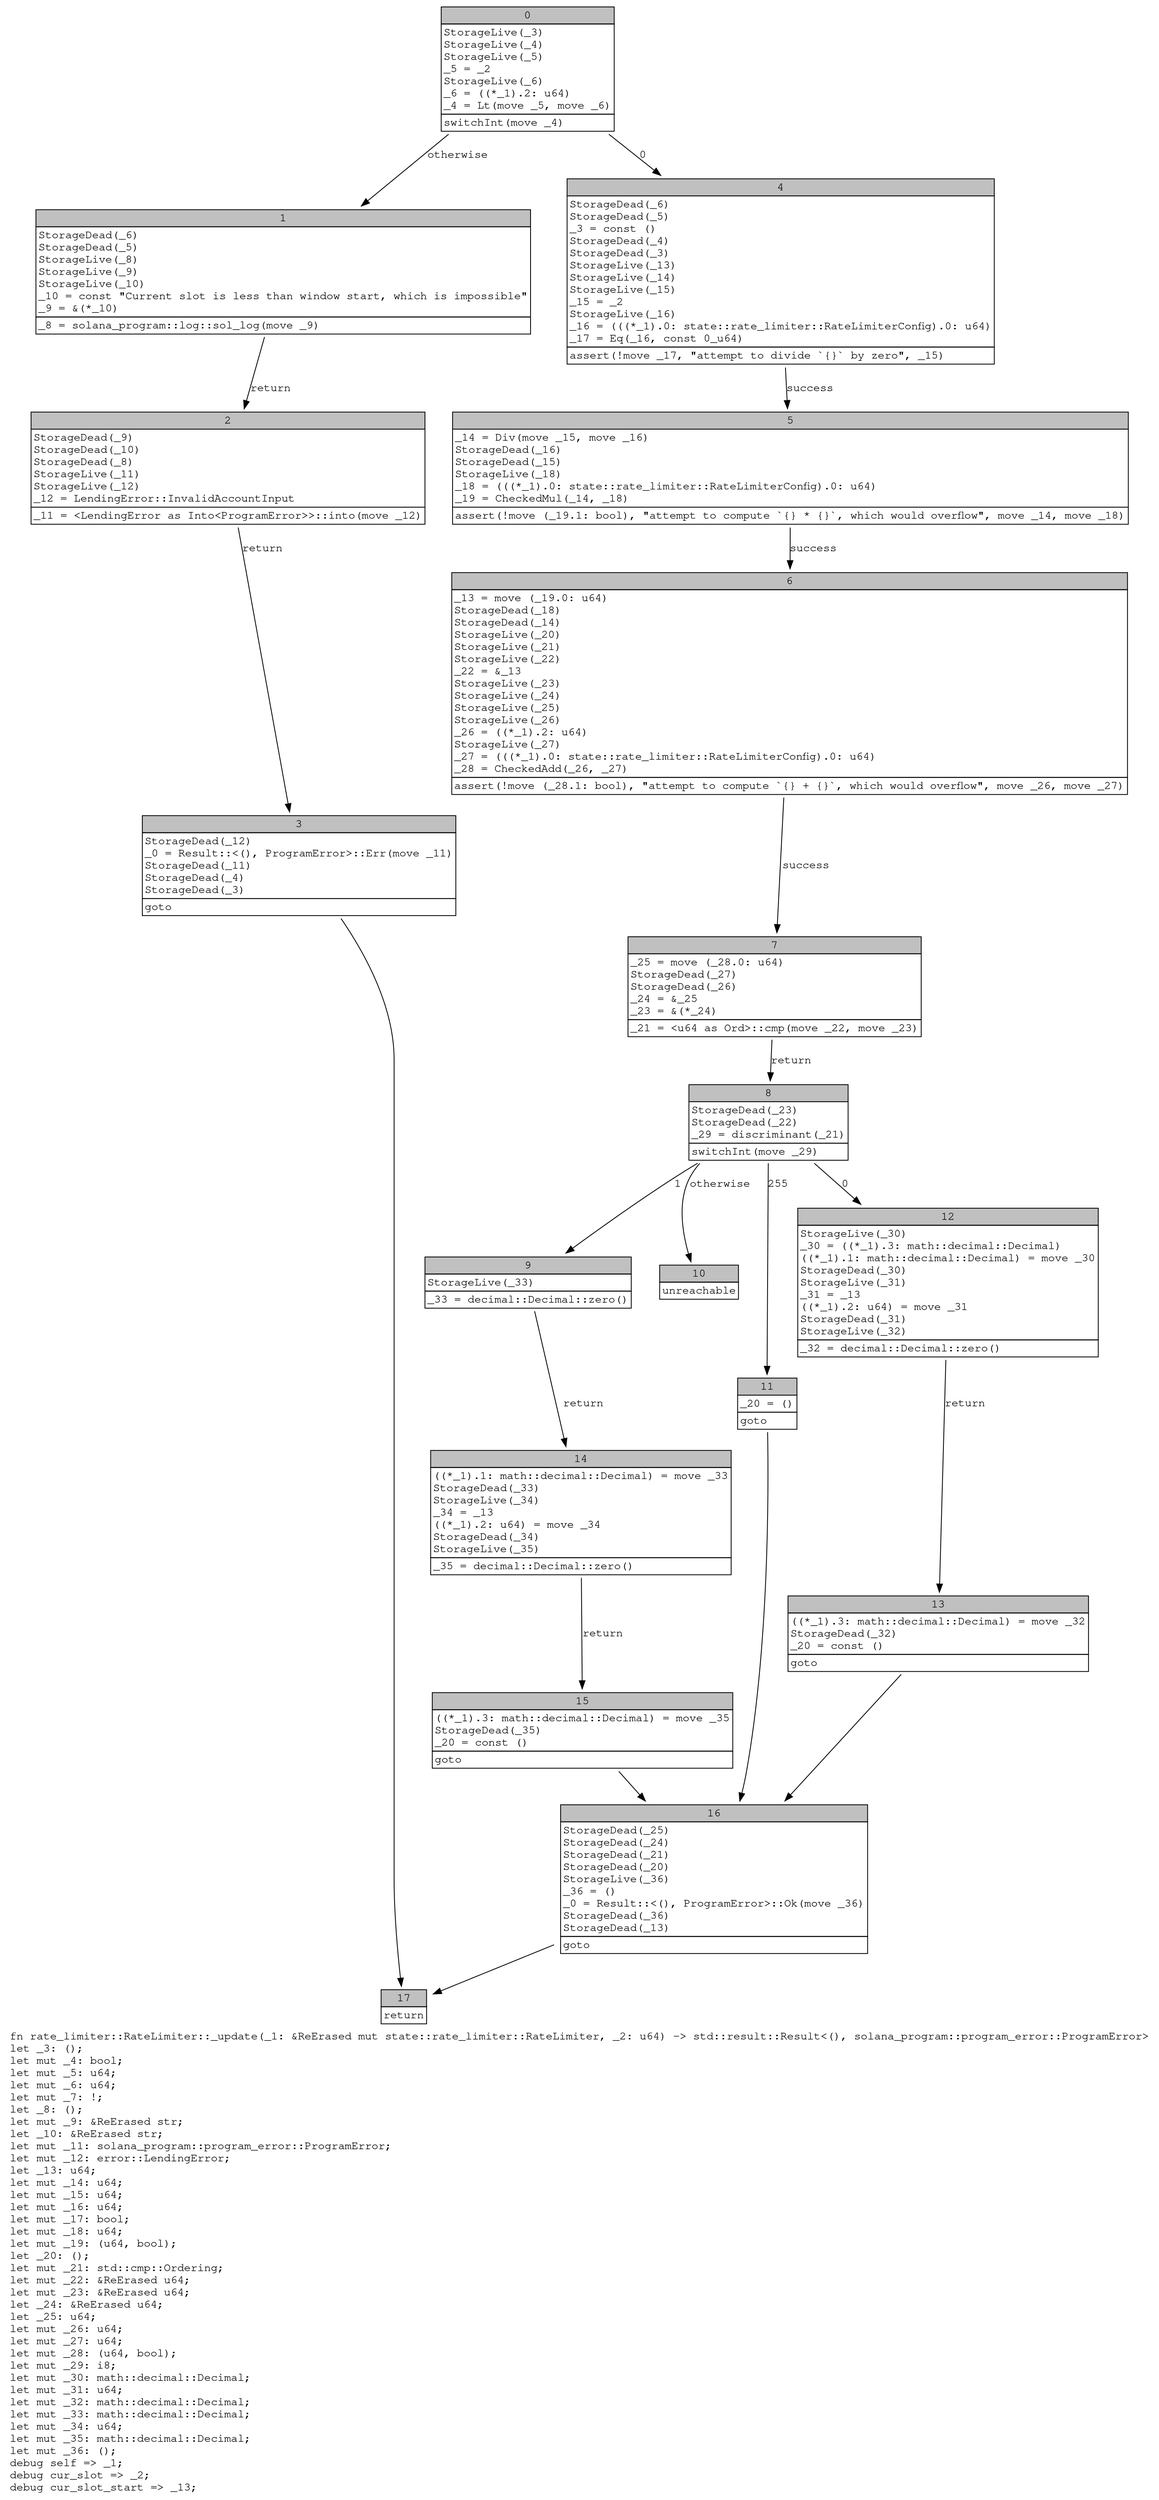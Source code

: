 digraph Mir_0_391 {
    graph [fontname="Courier, monospace"];
    node [fontname="Courier, monospace"];
    edge [fontname="Courier, monospace"];
    label=<fn rate_limiter::RateLimiter::_update(_1: &amp;ReErased mut state::rate_limiter::RateLimiter, _2: u64) -&gt; std::result::Result&lt;(), solana_program::program_error::ProgramError&gt;<br align="left"/>let _3: ();<br align="left"/>let mut _4: bool;<br align="left"/>let mut _5: u64;<br align="left"/>let mut _6: u64;<br align="left"/>let mut _7: !;<br align="left"/>let _8: ();<br align="left"/>let mut _9: &amp;ReErased str;<br align="left"/>let _10: &amp;ReErased str;<br align="left"/>let mut _11: solana_program::program_error::ProgramError;<br align="left"/>let mut _12: error::LendingError;<br align="left"/>let _13: u64;<br align="left"/>let mut _14: u64;<br align="left"/>let mut _15: u64;<br align="left"/>let mut _16: u64;<br align="left"/>let mut _17: bool;<br align="left"/>let mut _18: u64;<br align="left"/>let mut _19: (u64, bool);<br align="left"/>let _20: ();<br align="left"/>let mut _21: std::cmp::Ordering;<br align="left"/>let mut _22: &amp;ReErased u64;<br align="left"/>let mut _23: &amp;ReErased u64;<br align="left"/>let _24: &amp;ReErased u64;<br align="left"/>let _25: u64;<br align="left"/>let mut _26: u64;<br align="left"/>let mut _27: u64;<br align="left"/>let mut _28: (u64, bool);<br align="left"/>let mut _29: i8;<br align="left"/>let mut _30: math::decimal::Decimal;<br align="left"/>let mut _31: u64;<br align="left"/>let mut _32: math::decimal::Decimal;<br align="left"/>let mut _33: math::decimal::Decimal;<br align="left"/>let mut _34: u64;<br align="left"/>let mut _35: math::decimal::Decimal;<br align="left"/>let mut _36: ();<br align="left"/>debug self =&gt; _1;<br align="left"/>debug cur_slot =&gt; _2;<br align="left"/>debug cur_slot_start =&gt; _13;<br align="left"/>>;
    bb0__0_391 [shape="none", label=<<table border="0" cellborder="1" cellspacing="0"><tr><td bgcolor="gray" align="center" colspan="1">0</td></tr><tr><td align="left" balign="left">StorageLive(_3)<br/>StorageLive(_4)<br/>StorageLive(_5)<br/>_5 = _2<br/>StorageLive(_6)<br/>_6 = ((*_1).2: u64)<br/>_4 = Lt(move _5, move _6)<br/></td></tr><tr><td align="left">switchInt(move _4)</td></tr></table>>];
    bb1__0_391 [shape="none", label=<<table border="0" cellborder="1" cellspacing="0"><tr><td bgcolor="gray" align="center" colspan="1">1</td></tr><tr><td align="left" balign="left">StorageDead(_6)<br/>StorageDead(_5)<br/>StorageLive(_8)<br/>StorageLive(_9)<br/>StorageLive(_10)<br/>_10 = const &quot;Current slot is less than window start, which is impossible&quot;<br/>_9 = &amp;(*_10)<br/></td></tr><tr><td align="left">_8 = solana_program::log::sol_log(move _9)</td></tr></table>>];
    bb2__0_391 [shape="none", label=<<table border="0" cellborder="1" cellspacing="0"><tr><td bgcolor="gray" align="center" colspan="1">2</td></tr><tr><td align="left" balign="left">StorageDead(_9)<br/>StorageDead(_10)<br/>StorageDead(_8)<br/>StorageLive(_11)<br/>StorageLive(_12)<br/>_12 = LendingError::InvalidAccountInput<br/></td></tr><tr><td align="left">_11 = &lt;LendingError as Into&lt;ProgramError&gt;&gt;::into(move _12)</td></tr></table>>];
    bb3__0_391 [shape="none", label=<<table border="0" cellborder="1" cellspacing="0"><tr><td bgcolor="gray" align="center" colspan="1">3</td></tr><tr><td align="left" balign="left">StorageDead(_12)<br/>_0 = Result::&lt;(), ProgramError&gt;::Err(move _11)<br/>StorageDead(_11)<br/>StorageDead(_4)<br/>StorageDead(_3)<br/></td></tr><tr><td align="left">goto</td></tr></table>>];
    bb4__0_391 [shape="none", label=<<table border="0" cellborder="1" cellspacing="0"><tr><td bgcolor="gray" align="center" colspan="1">4</td></tr><tr><td align="left" balign="left">StorageDead(_6)<br/>StorageDead(_5)<br/>_3 = const ()<br/>StorageDead(_4)<br/>StorageDead(_3)<br/>StorageLive(_13)<br/>StorageLive(_14)<br/>StorageLive(_15)<br/>_15 = _2<br/>StorageLive(_16)<br/>_16 = (((*_1).0: state::rate_limiter::RateLimiterConfig).0: u64)<br/>_17 = Eq(_16, const 0_u64)<br/></td></tr><tr><td align="left">assert(!move _17, &quot;attempt to divide `{}` by zero&quot;, _15)</td></tr></table>>];
    bb5__0_391 [shape="none", label=<<table border="0" cellborder="1" cellspacing="0"><tr><td bgcolor="gray" align="center" colspan="1">5</td></tr><tr><td align="left" balign="left">_14 = Div(move _15, move _16)<br/>StorageDead(_16)<br/>StorageDead(_15)<br/>StorageLive(_18)<br/>_18 = (((*_1).0: state::rate_limiter::RateLimiterConfig).0: u64)<br/>_19 = CheckedMul(_14, _18)<br/></td></tr><tr><td align="left">assert(!move (_19.1: bool), &quot;attempt to compute `{} * {}`, which would overflow&quot;, move _14, move _18)</td></tr></table>>];
    bb6__0_391 [shape="none", label=<<table border="0" cellborder="1" cellspacing="0"><tr><td bgcolor="gray" align="center" colspan="1">6</td></tr><tr><td align="left" balign="left">_13 = move (_19.0: u64)<br/>StorageDead(_18)<br/>StorageDead(_14)<br/>StorageLive(_20)<br/>StorageLive(_21)<br/>StorageLive(_22)<br/>_22 = &amp;_13<br/>StorageLive(_23)<br/>StorageLive(_24)<br/>StorageLive(_25)<br/>StorageLive(_26)<br/>_26 = ((*_1).2: u64)<br/>StorageLive(_27)<br/>_27 = (((*_1).0: state::rate_limiter::RateLimiterConfig).0: u64)<br/>_28 = CheckedAdd(_26, _27)<br/></td></tr><tr><td align="left">assert(!move (_28.1: bool), &quot;attempt to compute `{} + {}`, which would overflow&quot;, move _26, move _27)</td></tr></table>>];
    bb7__0_391 [shape="none", label=<<table border="0" cellborder="1" cellspacing="0"><tr><td bgcolor="gray" align="center" colspan="1">7</td></tr><tr><td align="left" balign="left">_25 = move (_28.0: u64)<br/>StorageDead(_27)<br/>StorageDead(_26)<br/>_24 = &amp;_25<br/>_23 = &amp;(*_24)<br/></td></tr><tr><td align="left">_21 = &lt;u64 as Ord&gt;::cmp(move _22, move _23)</td></tr></table>>];
    bb8__0_391 [shape="none", label=<<table border="0" cellborder="1" cellspacing="0"><tr><td bgcolor="gray" align="center" colspan="1">8</td></tr><tr><td align="left" balign="left">StorageDead(_23)<br/>StorageDead(_22)<br/>_29 = discriminant(_21)<br/></td></tr><tr><td align="left">switchInt(move _29)</td></tr></table>>];
    bb9__0_391 [shape="none", label=<<table border="0" cellborder="1" cellspacing="0"><tr><td bgcolor="gray" align="center" colspan="1">9</td></tr><tr><td align="left" balign="left">StorageLive(_33)<br/></td></tr><tr><td align="left">_33 = decimal::Decimal::zero()</td></tr></table>>];
    bb10__0_391 [shape="none", label=<<table border="0" cellborder="1" cellspacing="0"><tr><td bgcolor="gray" align="center" colspan="1">10</td></tr><tr><td align="left">unreachable</td></tr></table>>];
    bb11__0_391 [shape="none", label=<<table border="0" cellborder="1" cellspacing="0"><tr><td bgcolor="gray" align="center" colspan="1">11</td></tr><tr><td align="left" balign="left">_20 = ()<br/></td></tr><tr><td align="left">goto</td></tr></table>>];
    bb12__0_391 [shape="none", label=<<table border="0" cellborder="1" cellspacing="0"><tr><td bgcolor="gray" align="center" colspan="1">12</td></tr><tr><td align="left" balign="left">StorageLive(_30)<br/>_30 = ((*_1).3: math::decimal::Decimal)<br/>((*_1).1: math::decimal::Decimal) = move _30<br/>StorageDead(_30)<br/>StorageLive(_31)<br/>_31 = _13<br/>((*_1).2: u64) = move _31<br/>StorageDead(_31)<br/>StorageLive(_32)<br/></td></tr><tr><td align="left">_32 = decimal::Decimal::zero()</td></tr></table>>];
    bb13__0_391 [shape="none", label=<<table border="0" cellborder="1" cellspacing="0"><tr><td bgcolor="gray" align="center" colspan="1">13</td></tr><tr><td align="left" balign="left">((*_1).3: math::decimal::Decimal) = move _32<br/>StorageDead(_32)<br/>_20 = const ()<br/></td></tr><tr><td align="left">goto</td></tr></table>>];
    bb14__0_391 [shape="none", label=<<table border="0" cellborder="1" cellspacing="0"><tr><td bgcolor="gray" align="center" colspan="1">14</td></tr><tr><td align="left" balign="left">((*_1).1: math::decimal::Decimal) = move _33<br/>StorageDead(_33)<br/>StorageLive(_34)<br/>_34 = _13<br/>((*_1).2: u64) = move _34<br/>StorageDead(_34)<br/>StorageLive(_35)<br/></td></tr><tr><td align="left">_35 = decimal::Decimal::zero()</td></tr></table>>];
    bb15__0_391 [shape="none", label=<<table border="0" cellborder="1" cellspacing="0"><tr><td bgcolor="gray" align="center" colspan="1">15</td></tr><tr><td align="left" balign="left">((*_1).3: math::decimal::Decimal) = move _35<br/>StorageDead(_35)<br/>_20 = const ()<br/></td></tr><tr><td align="left">goto</td></tr></table>>];
    bb16__0_391 [shape="none", label=<<table border="0" cellborder="1" cellspacing="0"><tr><td bgcolor="gray" align="center" colspan="1">16</td></tr><tr><td align="left" balign="left">StorageDead(_25)<br/>StorageDead(_24)<br/>StorageDead(_21)<br/>StorageDead(_20)<br/>StorageLive(_36)<br/>_36 = ()<br/>_0 = Result::&lt;(), ProgramError&gt;::Ok(move _36)<br/>StorageDead(_36)<br/>StorageDead(_13)<br/></td></tr><tr><td align="left">goto</td></tr></table>>];
    bb17__0_391 [shape="none", label=<<table border="0" cellborder="1" cellspacing="0"><tr><td bgcolor="gray" align="center" colspan="1">17</td></tr><tr><td align="left">return</td></tr></table>>];
    bb0__0_391 -> bb4__0_391 [label="0"];
    bb0__0_391 -> bb1__0_391 [label="otherwise"];
    bb1__0_391 -> bb2__0_391 [label="return"];
    bb2__0_391 -> bb3__0_391 [label="return"];
    bb3__0_391 -> bb17__0_391 [label=""];
    bb4__0_391 -> bb5__0_391 [label="success"];
    bb5__0_391 -> bb6__0_391 [label="success"];
    bb6__0_391 -> bb7__0_391 [label="success"];
    bb7__0_391 -> bb8__0_391 [label="return"];
    bb8__0_391 -> bb11__0_391 [label="255"];
    bb8__0_391 -> bb12__0_391 [label="0"];
    bb8__0_391 -> bb9__0_391 [label="1"];
    bb8__0_391 -> bb10__0_391 [label="otherwise"];
    bb9__0_391 -> bb14__0_391 [label="return"];
    bb11__0_391 -> bb16__0_391 [label=""];
    bb12__0_391 -> bb13__0_391 [label="return"];
    bb13__0_391 -> bb16__0_391 [label=""];
    bb14__0_391 -> bb15__0_391 [label="return"];
    bb15__0_391 -> bb16__0_391 [label=""];
    bb16__0_391 -> bb17__0_391 [label=""];
}
